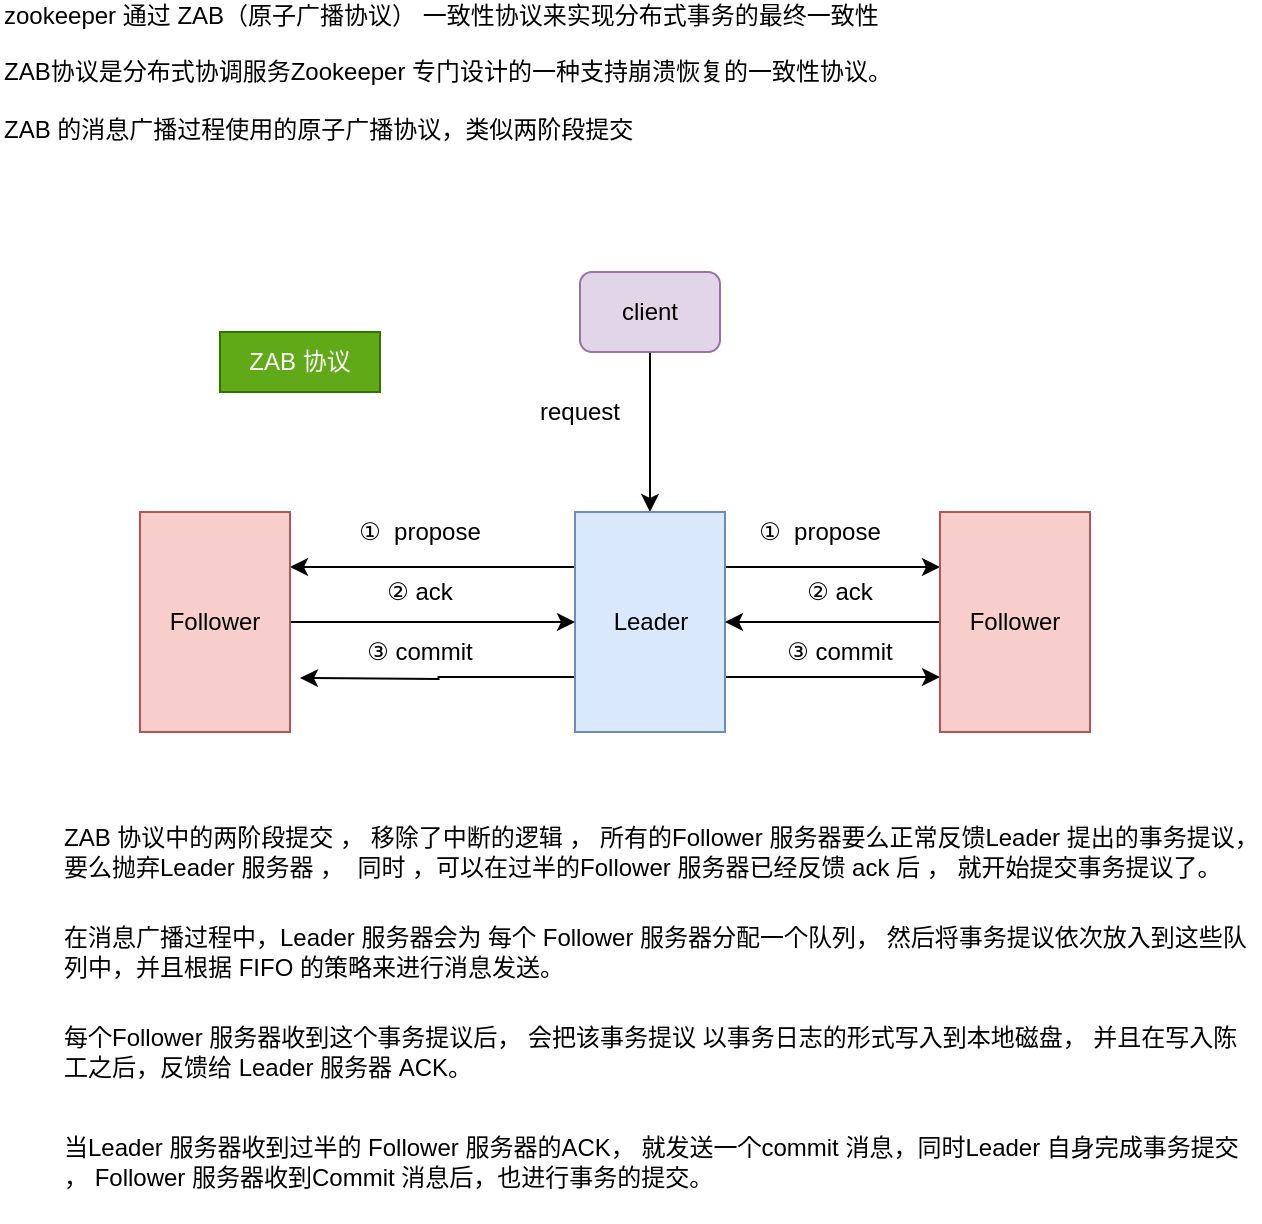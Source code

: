 <mxfile version="14.5.4" type="github">
  <diagram id="4UNNF3A5kf43WCK-ncja" name="第 1 页">
    <mxGraphModel dx="866" dy="522" grid="1" gridSize="10" guides="1" tooltips="1" connect="1" arrows="1" fold="1" page="1" pageScale="1" pageWidth="827" pageHeight="1169" math="0" shadow="0">
      <root>
        <mxCell id="0" />
        <mxCell id="1" parent="0" />
        <mxCell id="ySyw7uHwINm7DkDlyFBT-1" value="zookeeper 通过 ZAB（原子广播协议） 一致性协议来实现分布式事务的最终一致性&lt;br&gt;&lt;br&gt;ZAB协议是分布式协调服务Zookeeper 专门设计的一种支持崩溃恢复的一致性协议。&lt;br&gt;&lt;br&gt;ZAB 的消息广播过程使用的原子广播协议，类似两阶段提交" style="text;html=1;strokeColor=none;fillColor=none;align=left;verticalAlign=middle;whiteSpace=wrap;rounded=0;" vertex="1" parent="1">
          <mxGeometry x="30" y="50" width="570" height="40" as="geometry" />
        </mxCell>
        <mxCell id="wih8X3v5iaJJm385fpzu-2" style="edgeStyle=orthogonalEdgeStyle;rounded=0;orthogonalLoop=1;jettySize=auto;html=1;exitX=0.5;exitY=1;exitDx=0;exitDy=0;entryX=0.5;entryY=0;entryDx=0;entryDy=0;" edge="1" parent="1" source="wih8X3v5iaJJm385fpzu-1" target="wih8X3v5iaJJm385fpzu-4">
          <mxGeometry relative="1" as="geometry">
            <mxPoint x="355" y="260" as="targetPoint" />
          </mxGeometry>
        </mxCell>
        <mxCell id="wih8X3v5iaJJm385fpzu-1" value="client" style="rounded=1;whiteSpace=wrap;html=1;align=center;fillColor=#e1d5e7;strokeColor=#9673a6;" vertex="1" parent="1">
          <mxGeometry x="320" y="170" width="70" height="40" as="geometry" />
        </mxCell>
        <mxCell id="wih8X3v5iaJJm385fpzu-9" style="edgeStyle=orthogonalEdgeStyle;rounded=0;orthogonalLoop=1;jettySize=auto;html=1;exitX=1;exitY=0.25;exitDx=0;exitDy=0;entryX=0;entryY=0.25;entryDx=0;entryDy=0;" edge="1" parent="1" source="wih8X3v5iaJJm385fpzu-4" target="wih8X3v5iaJJm385fpzu-7">
          <mxGeometry relative="1" as="geometry" />
        </mxCell>
        <mxCell id="wih8X3v5iaJJm385fpzu-10" style="edgeStyle=orthogonalEdgeStyle;rounded=0;orthogonalLoop=1;jettySize=auto;html=1;exitX=0;exitY=0.25;exitDx=0;exitDy=0;entryX=1;entryY=0.25;entryDx=0;entryDy=0;" edge="1" parent="1" source="wih8X3v5iaJJm385fpzu-4" target="wih8X3v5iaJJm385fpzu-8">
          <mxGeometry relative="1" as="geometry" />
        </mxCell>
        <mxCell id="wih8X3v5iaJJm385fpzu-12" style="edgeStyle=orthogonalEdgeStyle;rounded=0;orthogonalLoop=1;jettySize=auto;html=1;exitX=1;exitY=0.75;exitDx=0;exitDy=0;entryX=0;entryY=0.75;entryDx=0;entryDy=0;" edge="1" parent="1" source="wih8X3v5iaJJm385fpzu-4" target="wih8X3v5iaJJm385fpzu-7">
          <mxGeometry relative="1" as="geometry" />
        </mxCell>
        <mxCell id="wih8X3v5iaJJm385fpzu-15" style="edgeStyle=orthogonalEdgeStyle;rounded=0;orthogonalLoop=1;jettySize=auto;html=1;exitX=0;exitY=0.75;exitDx=0;exitDy=0;" edge="1" parent="1" source="wih8X3v5iaJJm385fpzu-4">
          <mxGeometry relative="1" as="geometry">
            <mxPoint x="180" y="373" as="targetPoint" />
          </mxGeometry>
        </mxCell>
        <mxCell id="wih8X3v5iaJJm385fpzu-4" value="Leader" style="rounded=0;whiteSpace=wrap;html=1;align=center;fillColor=#dae8fc;strokeColor=#6c8ebf;" vertex="1" parent="1">
          <mxGeometry x="317.5" y="290" width="75" height="110" as="geometry" />
        </mxCell>
        <mxCell id="wih8X3v5iaJJm385fpzu-6" value="request" style="text;html=1;strokeColor=none;fillColor=none;align=center;verticalAlign=middle;whiteSpace=wrap;rounded=0;" vertex="1" parent="1">
          <mxGeometry x="300" y="230" width="40" height="20" as="geometry" />
        </mxCell>
        <mxCell id="wih8X3v5iaJJm385fpzu-11" style="edgeStyle=orthogonalEdgeStyle;rounded=0;orthogonalLoop=1;jettySize=auto;html=1;exitX=0;exitY=0.5;exitDx=0;exitDy=0;entryX=1;entryY=0.5;entryDx=0;entryDy=0;" edge="1" parent="1" source="wih8X3v5iaJJm385fpzu-7" target="wih8X3v5iaJJm385fpzu-4">
          <mxGeometry relative="1" as="geometry" />
        </mxCell>
        <mxCell id="wih8X3v5iaJJm385fpzu-7" value="Follower" style="rounded=0;whiteSpace=wrap;html=1;align=center;fillColor=#f8cecc;strokeColor=#b85450;" vertex="1" parent="1">
          <mxGeometry x="500" y="290" width="75" height="110" as="geometry" />
        </mxCell>
        <mxCell id="wih8X3v5iaJJm385fpzu-14" style="edgeStyle=orthogonalEdgeStyle;rounded=0;orthogonalLoop=1;jettySize=auto;html=1;exitX=1;exitY=0.5;exitDx=0;exitDy=0;entryX=0;entryY=0.5;entryDx=0;entryDy=0;" edge="1" parent="1" source="wih8X3v5iaJJm385fpzu-8" target="wih8X3v5iaJJm385fpzu-4">
          <mxGeometry relative="1" as="geometry">
            <mxPoint x="310" y="345" as="targetPoint" />
          </mxGeometry>
        </mxCell>
        <mxCell id="wih8X3v5iaJJm385fpzu-8" value="Follower" style="rounded=0;whiteSpace=wrap;html=1;align=center;fillColor=#f8cecc;strokeColor=#b85450;" vertex="1" parent="1">
          <mxGeometry x="100" y="290" width="75" height="110" as="geometry" />
        </mxCell>
        <mxCell id="wih8X3v5iaJJm385fpzu-16" value="①&amp;nbsp; propose" style="text;html=1;strokeColor=none;fillColor=none;align=center;verticalAlign=middle;whiteSpace=wrap;rounded=0;" vertex="1" parent="1">
          <mxGeometry x="400" y="290" width="80" height="20" as="geometry" />
        </mxCell>
        <mxCell id="wih8X3v5iaJJm385fpzu-17" value="①&amp;nbsp; propose" style="text;html=1;strokeColor=none;fillColor=none;align=center;verticalAlign=middle;whiteSpace=wrap;rounded=0;" vertex="1" parent="1">
          <mxGeometry x="200" y="290" width="80" height="20" as="geometry" />
        </mxCell>
        <mxCell id="wih8X3v5iaJJm385fpzu-18" value="② ack" style="text;html=1;strokeColor=none;fillColor=none;align=center;verticalAlign=middle;whiteSpace=wrap;rounded=0;" vertex="1" parent="1">
          <mxGeometry x="410" y="320" width="80" height="20" as="geometry" />
        </mxCell>
        <mxCell id="wih8X3v5iaJJm385fpzu-19" value="② ack" style="text;html=1;strokeColor=none;fillColor=none;align=center;verticalAlign=middle;whiteSpace=wrap;rounded=0;" vertex="1" parent="1">
          <mxGeometry x="200" y="320" width="80" height="20" as="geometry" />
        </mxCell>
        <mxCell id="wih8X3v5iaJJm385fpzu-20" value="③ commit" style="text;html=1;strokeColor=none;fillColor=none;align=center;verticalAlign=middle;whiteSpace=wrap;rounded=0;" vertex="1" parent="1">
          <mxGeometry x="410" y="350" width="80" height="20" as="geometry" />
        </mxCell>
        <mxCell id="wih8X3v5iaJJm385fpzu-21" value="③ commit" style="text;html=1;strokeColor=none;fillColor=none;align=center;verticalAlign=middle;whiteSpace=wrap;rounded=0;" vertex="1" parent="1">
          <mxGeometry x="200" y="350" width="80" height="20" as="geometry" />
        </mxCell>
        <mxCell id="wih8X3v5iaJJm385fpzu-22" value="ZAB 协议中的两阶段提交 ， 移除了中断的逻辑 ， 所有的Follower 服务器要么正常反馈Leader 提出的事务提议，要么抛弃Leader 服务器 ，&amp;nbsp; 同时 ，可以在过半的Follower 服务器已经反馈 ack 后 ， 就开始提交事务提议了。" style="text;html=1;align=left;verticalAlign=middle;whiteSpace=wrap;rounded=0;labelBorderColor=none;" vertex="1" parent="1">
          <mxGeometry x="60" y="430" width="600" height="60" as="geometry" />
        </mxCell>
        <mxCell id="wih8X3v5iaJJm385fpzu-23" value="在消息广播过程中，Leader 服务器会为 每个 Follower 服务器分配一个队列， 然后将事务提议依次放入到这些队列中，并且根据 FIFO 的策略来进行消息发送。" style="text;html=1;align=left;verticalAlign=middle;whiteSpace=wrap;rounded=0;labelBorderColor=none;" vertex="1" parent="1">
          <mxGeometry x="60" y="480" width="600" height="60" as="geometry" />
        </mxCell>
        <mxCell id="wih8X3v5iaJJm385fpzu-24" value="每个Follower 服务器收到这个事务提议后， 会把该事务提议 以事务日志的形式写入到本地磁盘， 并且在写入陈工之后，反馈给 Leader 服务器 ACK。" style="text;html=1;align=left;verticalAlign=middle;whiteSpace=wrap;rounded=0;labelBorderColor=none;" vertex="1" parent="1">
          <mxGeometry x="60" y="530" width="600" height="60" as="geometry" />
        </mxCell>
        <mxCell id="wih8X3v5iaJJm385fpzu-25" value="当Leader 服务器收到过半的 Follower 服务器的ACK， 就发送一个commit 消息，同时Leader 自身完成事务提交 ， Follower 服务器收到Commit 消息后，也进行事务的提交。" style="text;html=1;align=left;verticalAlign=middle;whiteSpace=wrap;rounded=0;labelBorderColor=none;" vertex="1" parent="1">
          <mxGeometry x="60" y="585" width="600" height="60" as="geometry" />
        </mxCell>
        <mxCell id="X5vGeHIdek2SrnsZGL3U-1" value="ZAB 协议" style="text;html=1;strokeColor=#2D7600;fillColor=#60a917;align=center;verticalAlign=middle;whiteSpace=wrap;rounded=0;fontColor=#ffffff;" vertex="1" parent="1">
          <mxGeometry x="140" y="200" width="80" height="30" as="geometry" />
        </mxCell>
      </root>
    </mxGraphModel>
  </diagram>
</mxfile>
